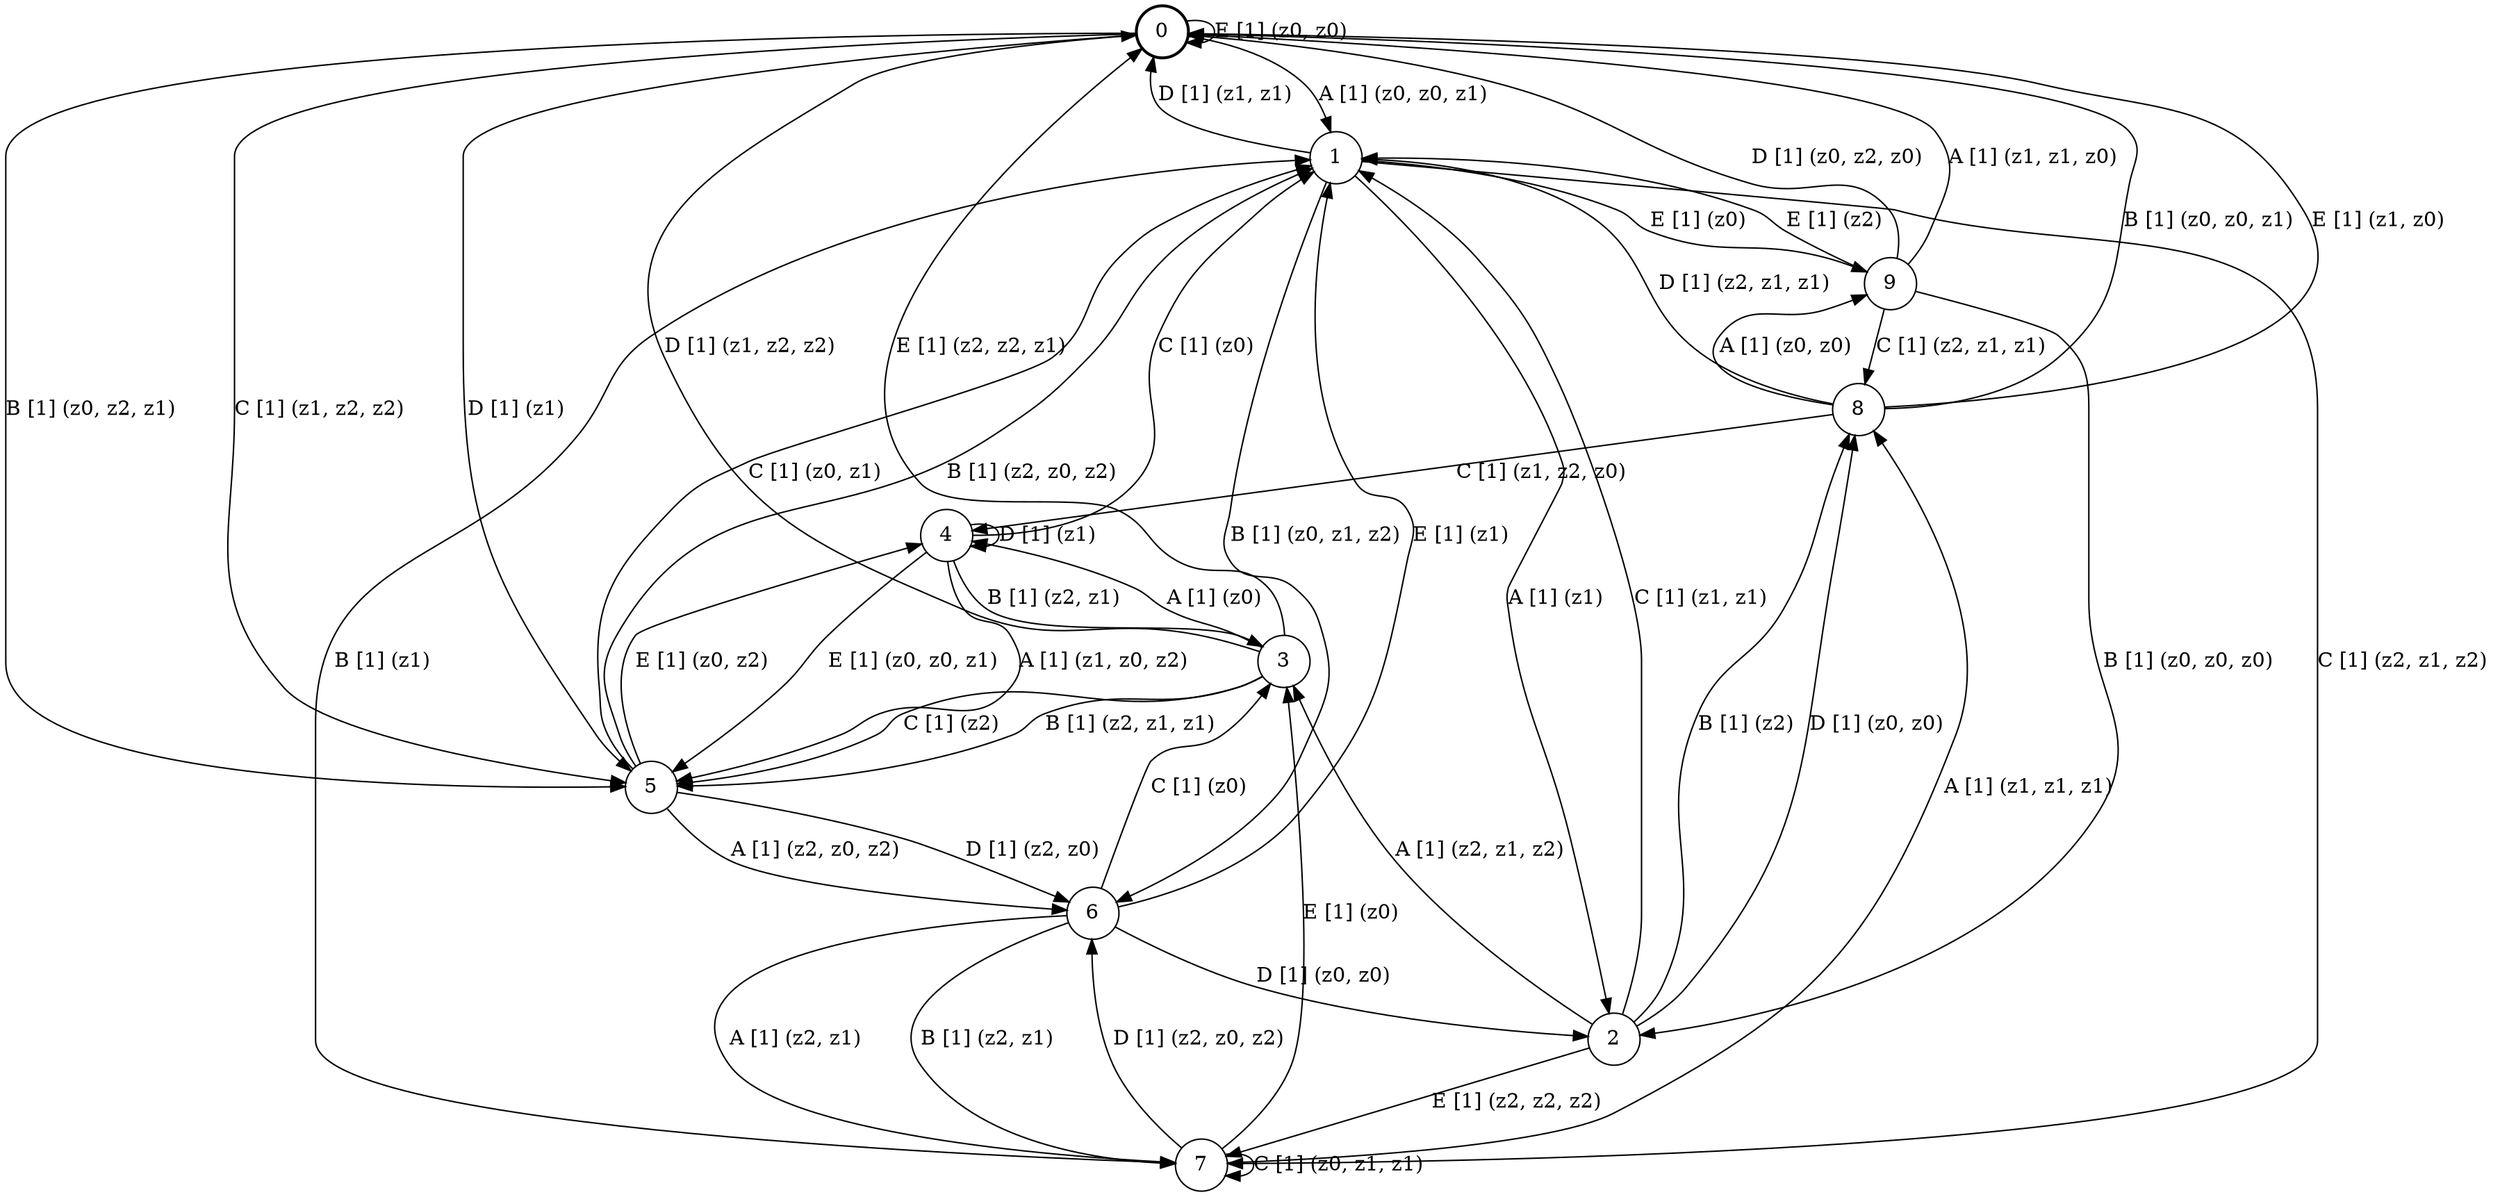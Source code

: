 # generated file, don't try to modify
# command: dot -Tpng <filename> > tree.png
digraph Automaton {
    node [shape = circle];
    0 [style = "bold"];
    0 -> 1 [label = "A [1] (z0, z0, z1) "];
    0 -> 5 [label = "B [1] (z0, z2, z1) "];
    0 -> 5 [label = "C [1] (z1, z2, z2) "];
    0 -> 5 [label = "D [1] (z1) "];
    0 -> 0 [label = "E [1] (z0, z0) "];
    1 -> 2 [label = "A [1] (z1) "];
    1 -> 6 [label = "B [1] (z0, z1, z2) "];
    1 -> 7 [label = "C [1] (z2, z1, z2) "];
    1 -> 0 [label = "D [1] (z1, z1) "];
    1 -> 9 [label = "E [1] (z0) "];
    2 -> 3 [label = "A [1] (z2, z1, z2) "];
    2 -> 8 [label = "B [1] (z2) "];
    2 -> 1 [label = "C [1] (z1, z1) "];
    2 -> 8 [label = "D [1] (z0, z0) "];
    2 -> 7 [label = "E [1] (z2, z2, z2) "];
    3 -> 4 [label = "A [1] (z0) "];
    3 -> 5 [label = "B [1] (z2, z1, z1) "];
    3 -> 5 [label = "C [1] (z2) "];
    3 -> 0 [label = "D [1] (z1, z2, z2) "];
    3 -> 0 [label = "E [1] (z2, z2, z1) "];
    4 -> 5 [label = "A [1] (z1, z0, z2) "];
    4 -> 3 [label = "B [1] (z2, z1) "];
    4 -> 1 [label = "C [1] (z0) "];
    4 -> 4 [label = "D [1] (z1) "];
    4 -> 5 [label = "E [1] (z0, z0, z1) "];
    5 -> 6 [label = "A [1] (z2, z0, z2) "];
    5 -> 1 [label = "B [1] (z2, z0, z2) "];
    5 -> 1 [label = "C [1] (z0, z1) "];
    5 -> 6 [label = "D [1] (z2, z0) "];
    5 -> 4 [label = "E [1] (z0, z2) "];
    6 -> 7 [label = "A [1] (z2, z1) "];
    6 -> 7 [label = "B [1] (z2, z1) "];
    6 -> 3 [label = "C [1] (z0) "];
    6 -> 2 [label = "D [1] (z0, z0) "];
    6 -> 1 [label = "E [1] (z1) "];
    7 -> 8 [label = "A [1] (z1, z1, z1) "];
    7 -> 1 [label = "B [1] (z1) "];
    7 -> 7 [label = "C [1] (z0, z1, z1) "];
    7 -> 6 [label = "D [1] (z2, z0, z2) "];
    7 -> 3 [label = "E [1] (z0) "];
    8 -> 9 [label = "A [1] (z0, z0) "];
    8 -> 0 [label = "B [1] (z0, z0, z1) "];
    8 -> 4 [label = "C [1] (z1, z2, z0) "];
    8 -> 1 [label = "D [1] (z2, z1, z1) "];
    8 -> 0 [label = "E [1] (z1, z0) "];
    9 -> 0 [label = "A [1] (z1, z1, z0) "];
    9 -> 2 [label = "B [1] (z0, z0, z0) "];
    9 -> 8 [label = "C [1] (z2, z1, z1) "];
    9 -> 0 [label = "D [1] (z0, z2, z0) "];
    9 -> 1 [label = "E [1] (z2) "];
}
